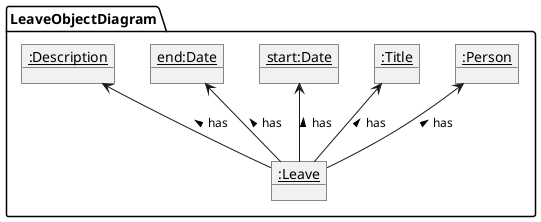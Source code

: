 @startuml
skinparam ActivityFontSize 15
skinparam ArrowFontSize 12

package LeaveObjectDiagram {
    Object "<u>:Leave" as Leave {
    }

    Object "<u>:Person" as Employee {
    }
    Object "<u>:Title" as Title {
    }
    Object "<u>start:Date" as startDate {
    }
    Object "<u>end:Date" as endDate {
    }
    Object "<u>:Description" as Description {
    }
}

Employee <-- Leave : has <
Title <-- Leave : has <
startDate <-- Leave : has <
endDate <-- Leave : has <
Description<-- Leave : has <


@enduml